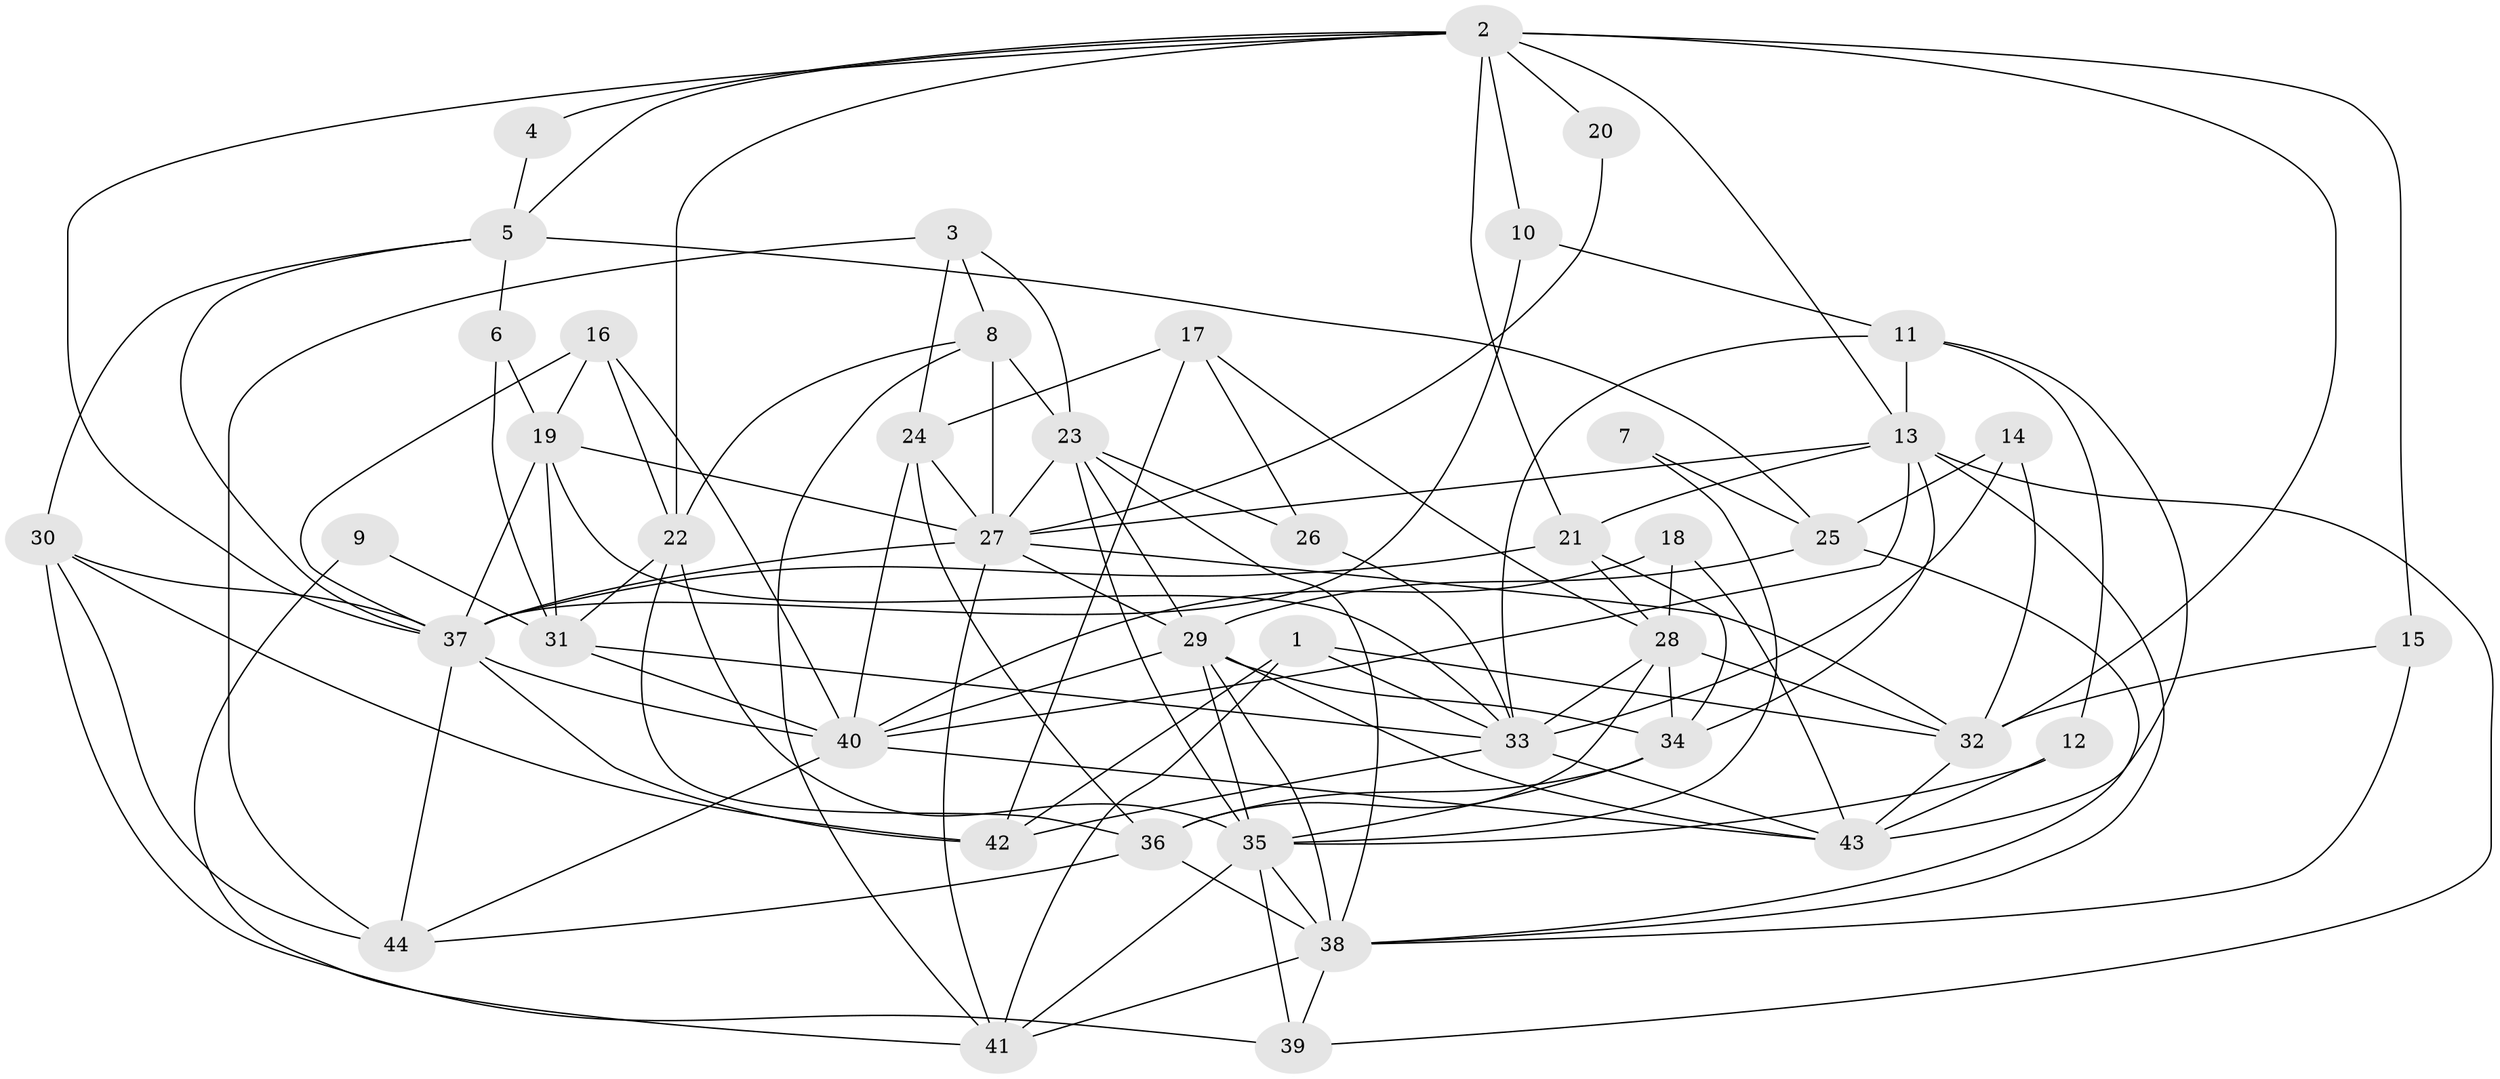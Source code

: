 // original degree distribution, {4: 0.2413793103448276, 5: 0.21839080459770116, 6: 0.05747126436781609, 3: 0.3218390804597701, 2: 0.10344827586206896, 8: 0.022988505747126436, 7: 0.034482758620689655}
// Generated by graph-tools (version 1.1) at 2025/50/03/09/25 03:50:09]
// undirected, 44 vertices, 121 edges
graph export_dot {
graph [start="1"]
  node [color=gray90,style=filled];
  1;
  2;
  3;
  4;
  5;
  6;
  7;
  8;
  9;
  10;
  11;
  12;
  13;
  14;
  15;
  16;
  17;
  18;
  19;
  20;
  21;
  22;
  23;
  24;
  25;
  26;
  27;
  28;
  29;
  30;
  31;
  32;
  33;
  34;
  35;
  36;
  37;
  38;
  39;
  40;
  41;
  42;
  43;
  44;
  1 -- 32 [weight=1.0];
  1 -- 33 [weight=1.0];
  1 -- 41 [weight=1.0];
  1 -- 42 [weight=1.0];
  2 -- 4 [weight=1.0];
  2 -- 5 [weight=1.0];
  2 -- 10 [weight=1.0];
  2 -- 13 [weight=1.0];
  2 -- 15 [weight=1.0];
  2 -- 20 [weight=1.0];
  2 -- 21 [weight=1.0];
  2 -- 22 [weight=1.0];
  2 -- 32 [weight=1.0];
  2 -- 37 [weight=1.0];
  3 -- 8 [weight=1.0];
  3 -- 23 [weight=1.0];
  3 -- 24 [weight=1.0];
  3 -- 44 [weight=1.0];
  4 -- 5 [weight=1.0];
  5 -- 6 [weight=1.0];
  5 -- 25 [weight=1.0];
  5 -- 30 [weight=1.0];
  5 -- 37 [weight=1.0];
  6 -- 19 [weight=1.0];
  6 -- 31 [weight=1.0];
  7 -- 25 [weight=1.0];
  7 -- 35 [weight=1.0];
  8 -- 22 [weight=1.0];
  8 -- 23 [weight=1.0];
  8 -- 27 [weight=1.0];
  8 -- 41 [weight=1.0];
  9 -- 31 [weight=1.0];
  9 -- 41 [weight=1.0];
  10 -- 11 [weight=1.0];
  10 -- 37 [weight=1.0];
  11 -- 12 [weight=1.0];
  11 -- 13 [weight=1.0];
  11 -- 33 [weight=1.0];
  11 -- 43 [weight=1.0];
  12 -- 35 [weight=1.0];
  12 -- 43 [weight=1.0];
  13 -- 21 [weight=1.0];
  13 -- 27 [weight=1.0];
  13 -- 34 [weight=1.0];
  13 -- 38 [weight=1.0];
  13 -- 39 [weight=1.0];
  13 -- 40 [weight=1.0];
  14 -- 25 [weight=1.0];
  14 -- 32 [weight=1.0];
  14 -- 33 [weight=1.0];
  15 -- 32 [weight=1.0];
  15 -- 38 [weight=1.0];
  16 -- 19 [weight=1.0];
  16 -- 22 [weight=1.0];
  16 -- 37 [weight=1.0];
  16 -- 40 [weight=1.0];
  17 -- 24 [weight=1.0];
  17 -- 26 [weight=1.0];
  17 -- 28 [weight=1.0];
  17 -- 42 [weight=1.0];
  18 -- 28 [weight=1.0];
  18 -- 40 [weight=1.0];
  18 -- 43 [weight=1.0];
  19 -- 27 [weight=1.0];
  19 -- 31 [weight=1.0];
  19 -- 33 [weight=1.0];
  19 -- 37 [weight=1.0];
  20 -- 27 [weight=1.0];
  21 -- 28 [weight=1.0];
  21 -- 34 [weight=1.0];
  21 -- 37 [weight=1.0];
  22 -- 31 [weight=2.0];
  22 -- 35 [weight=2.0];
  22 -- 36 [weight=1.0];
  23 -- 26 [weight=1.0];
  23 -- 27 [weight=1.0];
  23 -- 29 [weight=1.0];
  23 -- 35 [weight=1.0];
  23 -- 38 [weight=1.0];
  24 -- 27 [weight=1.0];
  24 -- 36 [weight=1.0];
  24 -- 40 [weight=1.0];
  25 -- 29 [weight=1.0];
  25 -- 38 [weight=1.0];
  26 -- 33 [weight=1.0];
  27 -- 29 [weight=1.0];
  27 -- 32 [weight=1.0];
  27 -- 37 [weight=1.0];
  27 -- 41 [weight=1.0];
  28 -- 32 [weight=1.0];
  28 -- 33 [weight=1.0];
  28 -- 34 [weight=1.0];
  28 -- 36 [weight=1.0];
  29 -- 34 [weight=1.0];
  29 -- 35 [weight=2.0];
  29 -- 38 [weight=1.0];
  29 -- 40 [weight=1.0];
  29 -- 43 [weight=1.0];
  30 -- 37 [weight=1.0];
  30 -- 39 [weight=1.0];
  30 -- 42 [weight=1.0];
  30 -- 44 [weight=1.0];
  31 -- 33 [weight=1.0];
  31 -- 40 [weight=1.0];
  32 -- 43 [weight=1.0];
  33 -- 42 [weight=1.0];
  33 -- 43 [weight=1.0];
  34 -- 35 [weight=1.0];
  34 -- 36 [weight=1.0];
  35 -- 38 [weight=1.0];
  35 -- 39 [weight=1.0];
  35 -- 41 [weight=1.0];
  36 -- 38 [weight=1.0];
  36 -- 44 [weight=1.0];
  37 -- 40 [weight=1.0];
  37 -- 42 [weight=2.0];
  37 -- 44 [weight=1.0];
  38 -- 39 [weight=1.0];
  38 -- 41 [weight=1.0];
  40 -- 43 [weight=1.0];
  40 -- 44 [weight=1.0];
}
